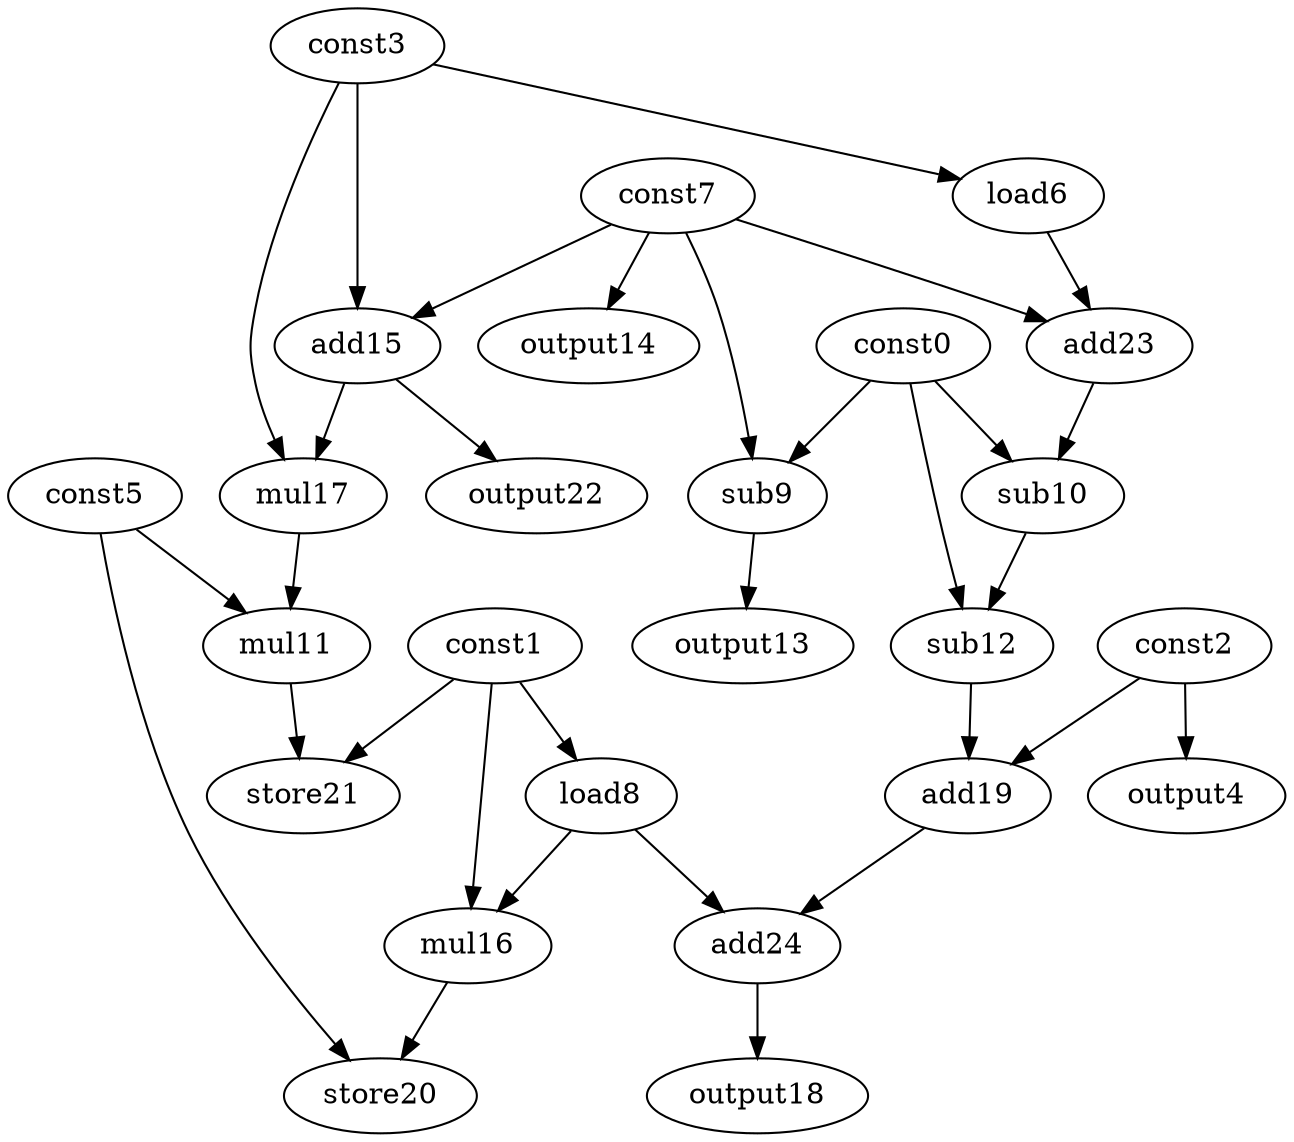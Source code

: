 digraph G { 
const0[opcode=const]; 
const1[opcode=const]; 
const2[opcode=const]; 
const3[opcode=const]; 
output4[opcode=output]; 
const5[opcode=const]; 
load6[opcode=load]; 
const7[opcode=const]; 
load8[opcode=load]; 
sub9[opcode=sub]; 
sub10[opcode=sub]; 
mul11[opcode=mul]; 
sub12[opcode=sub]; 
output13[opcode=output]; 
output14[opcode=output]; 
add15[opcode=add]; 
mul16[opcode=mul]; 
mul17[opcode=mul]; 
output18[opcode=output]; 
add19[opcode=add]; 
store20[opcode=store]; 
store21[opcode=store]; 
output22[opcode=output]; 
add23[opcode=add]; 
add24[opcode=add]; 
const2->output4[operand=0];
const3->load6[operand=0];
const1->load8[operand=0];
const0->sub9[operand=0];
const7->sub9[operand=1];
const7->output14[operand=0];
const3->add15[operand=0];
const7->add15[operand=1];
sub9->output13[operand=0];
load8->mul16[operand=0];
const1->mul16[operand=1];
const3->mul17[operand=0];
add15->mul17[operand=1];
add15->output22[operand=0];
load6->add23[operand=0];
const7->add23[operand=1];
const0->sub10[operand=0];
add23->sub10[operand=1];
mul17->mul11[operand=0];
const5->mul11[operand=1];
mul16->store20[operand=0];
const5->store20[operand=1];
const0->sub12[operand=0];
sub10->sub12[operand=1];
const1->store21[operand=0];
mul11->store21[operand=1];
const2->add19[operand=0];
sub12->add19[operand=1];
load8->add24[operand=0];
add19->add24[operand=1];
add24->output18[operand=0];
}
